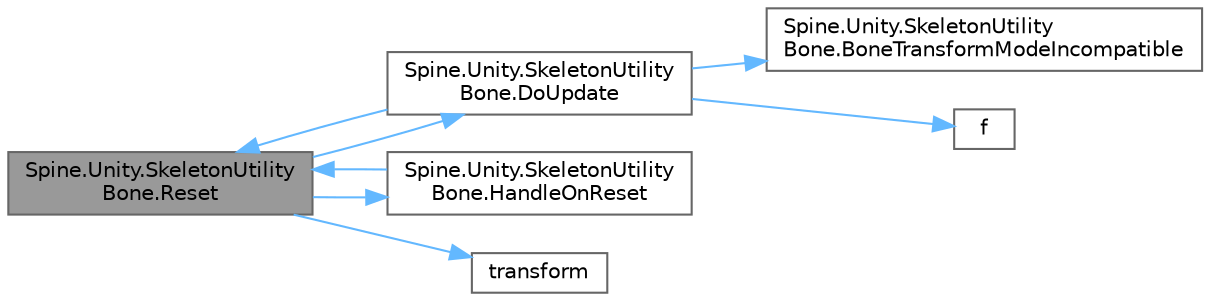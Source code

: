 digraph "Spine.Unity.SkeletonUtilityBone.Reset"
{
 // LATEX_PDF_SIZE
  bgcolor="transparent";
  edge [fontname=Helvetica,fontsize=10,labelfontname=Helvetica,labelfontsize=10];
  node [fontname=Helvetica,fontsize=10,shape=box,height=0.2,width=0.4];
  rankdir="LR";
  Node1 [id="Node000001",label="Spine.Unity.SkeletonUtility\lBone.Reset",height=0.2,width=0.4,color="gray40", fillcolor="grey60", style="filled", fontcolor="black",tooltip=" "];
  Node1 -> Node2 [id="edge1_Node000001_Node000002",color="steelblue1",style="solid",tooltip=" "];
  Node2 [id="Node000002",label="Spine.Unity.SkeletonUtility\lBone.DoUpdate",height=0.2,width=0.4,color="grey40", fillcolor="white", style="filled",URL="$class_spine_1_1_unity_1_1_skeleton_utility_bone.html#a727d80d5937dbf167f0fc4b92f7c83bc",tooltip=" "];
  Node2 -> Node3 [id="edge2_Node000002_Node000003",color="steelblue1",style="solid",tooltip=" "];
  Node3 [id="Node000003",label="Spine.Unity.SkeletonUtility\lBone.BoneTransformModeIncompatible",height=0.2,width=0.4,color="grey40", fillcolor="white", style="filled",URL="$class_spine_1_1_unity_1_1_skeleton_utility_bone.html#aaa8e1c680bad0662f74fa8a047c9db57",tooltip=" "];
  Node2 -> Node4 [id="edge3_Node000002_Node000004",color="steelblue1",style="solid",tooltip=" "];
  Node4 [id="Node000004",label="f",height=0.2,width=0.4,color="grey40", fillcolor="white", style="filled",URL="$cxx11__tensor__map_8cpp.html#a7f507fea02198f6cb81c86640c7b1a4e",tooltip=" "];
  Node2 -> Node1 [id="edge4_Node000002_Node000001",color="steelblue1",style="solid",tooltip=" "];
  Node1 -> Node5 [id="edge5_Node000001_Node000005",color="steelblue1",style="solid",tooltip=" "];
  Node5 [id="Node000005",label="Spine.Unity.SkeletonUtility\lBone.HandleOnReset",height=0.2,width=0.4,color="grey40", fillcolor="white", style="filled",URL="$class_spine_1_1_unity_1_1_skeleton_utility_bone.html#a8807d55e246a6e212449c510c16a397c",tooltip=" "];
  Node5 -> Node1 [id="edge6_Node000005_Node000001",color="steelblue1",style="solid",tooltip=" "];
  Node1 -> Node6 [id="edge7_Node000001_Node000006",color="steelblue1",style="solid",tooltip=" "];
  Node6 [id="Node000006",label="transform",height=0.2,width=0.4,color="grey40", fillcolor="white", style="filled",URL="$geometry_8cpp.html#ad05130a1d9f2e9708c1125b4cc2fe7cb",tooltip=" "];
}
